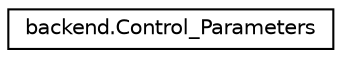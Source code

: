 digraph "Graphical Class Hierarchy"
{
  edge [fontname="Helvetica",fontsize="10",labelfontname="Helvetica",labelfontsize="10"];
  node [fontname="Helvetica",fontsize="10",shape=record];
  rankdir="LR";
  Node0 [label="backend.Control_Parameters",height=0.2,width=0.4,color="black", fillcolor="white", style="filled",URL="$classbackend_1_1Control__Parameters.html"];
}
